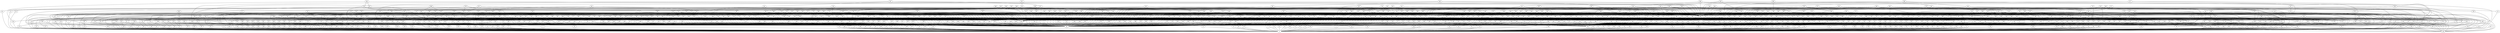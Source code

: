 graph G {
0;
1;
2;
3;
4;
5;
6;
7;
8;
9;
10;
11;
12;
13;
14;
15;
16;
17;
18;
19;
20;
21;
22;
23;
24;
25;
26;
27;
28;
29;
30;
31;
32;
33;
34;
35;
36;
37;
38;
39;
40;
41;
42;
43;
44;
45;
46;
47;
48;
49;
50;
51;
52;
53;
54;
55;
56;
57;
58;
59;
60;
61;
62;
63;
64;
65;
66;
67;
68;
69;
70;
71;
72;
73;
74;
75;
76;
77;
78;
79;
80;
81;
82;
83;
84;
85;
86;
87;
88;
89;
90;
91;
92;
93;
94;
95;
96;
97;
98;
99;
100;
101;
102;
103;
104;
105;
106;
107;
108;
109;
110;
111;
112;
113;
114;
115;
116;
117;
118;
119;
120;
121;
122;
123;
124;
125;
126;
127;
128;
129;
130;
131;
132;
133;
134;
135;
136;
137;
138;
139;
140;
141;
142;
143;
144;
145;
146;
147;
148;
149;
150;
151;
152;
153;
154;
155;
156;
157;
158;
159;
160;
161;
162;
163;
164;
165;
166;
167;
168;
169;
170;
171;
172;
173;
174;
175;
176;
177;
178;
179;
180;
181;
182;
183;
184;
185;
186;
187;
188;
189;
190;
191;
192;
193;
194;
195;
196;
197;
198;
199;
200;
201;
202;
203;
204;
205;
206;
207;
208;
209;
210;
211;
212;
213;
214;
215;
216;
217;
218;
219;
220;
221;
222;
223;
224;
225;
226;
227;
228;
229;
230;
231;
232;
233;
234;
235;
236;
237;
238;
239;
240;
241;
242;
243;
244;
245;
246;
247;
248;
249;
250;
251;
252;
253;
254;
255;
256;
257;
258;
259;
260;
261;
262;
263;
264;
265;
266;
267;
268;
269;
270;
271;
272;
273;
274;
275;
276;
277;
278;
279;
280;
281;
282;
283;
284;
285;
286;
287;
288;
289;
290;
291;
292;
293;
294;
295;
296;
297;
298;
299;
300;
301;
302;
303;
304;
305;
306;
307;
308;
309;
310;
311;
312;
313;
314;
315;
316;
317;
318;
319;
320;
321;
322;
323;
324;
325;
326;
327;
328;
329;
330;
331;
332;
333;
334;
335;
336;
337;
338;
339;
340;
341;
342;
343;
344;
345;
346;
347;
348;
349;
350;
351;
352;
353;
354;
355;
356;
357;
358;
359;
360;
361;
362;
363;
364;
365;
366;
367;
368;
369;
370;
371;
372;
373;
374;
375;
376;
377;
378;
379;
380;
381;
382;
383;
384;
385;
386;
387;
388;
389;
390;
391;
392;
393;
394;
395;
396;
397;
398;
399;
400;
401;
402;
403;
404;
405;
406;
407;
408;
409;
410;
411;
412;
413;
414;
415;
416;
417;
418;
419;
420;
421;
422;
423;
424;
425;
426;
427;
428;
429;
430;
431;
432;
433;
434;
435;
436;
437;
438;
439;
440;
441;
442;
443;
444;
445;
446;
447;
448;
449;
450;
451;
452;
453;
454;
455;
456;
457;
458;
459;
460;
461;
462;
463;
464;
465;
466;
467;
468;
469;
470;
471;
472;
473;
474;
475;
476;
477;
478;
479;
480;
481;
482;
483;
484;
485;
486;
487;
488;
489;
490;
491;
492;
493;
494;
495;
496;
497;
498;
499;
500;
501;
502;
503;
504;
505;
506;
507;
508;
509;
510;
511;
512;
513;
514;
515;
516;
517;
518;
519;
520;
521;
522;
523;
524;
525;
526;
527;
528;
529;
530;
531;
532;
533;
534;
535;
536;
537;
538;
539;
540;
541;
542;
543;
544;
545;
546;
547;
548;
549;
550;
551;
552;
553;
554;
555;
556;
557;
558;
559;
560;
561;
562;
563;
564;
565;
566;
567;
568;
569;
570;
571;
572;
573;
574;
575;
576;
577;
578;
579;
580;
581;
582;
583;
584;
585;
586;
587;
588;
589;
590;
591;
592;
593;
594;
595;
596;
597;
598;
599;
600;
601;
602;
603;
604;
605;
606;
607;
608;
609;
610;
611;
612;
613;
614;
615;
616;
617;
618;
619;
620;
621;
622;
623;
624;
625;
626;
627;
628;
629;
630;
631;
632;
633;
634;
635;
636;
637;
638;
639;
640;
641;
642;
643;
644;
645;
646;
647;
648;
649;
650;
651;
652;
653;
654;
655;
656;
657;
658;
659;
660;
661;
662;
663;
664;
665;
666;
667;
668;
669;
670;
671;
672;
673;
674;
675;
676;
677;
678;
679;
680;
681;
682;
683;
684;
685;
686;
687;
688;
689;
690;
691;
692;
693;
694;
695;
696;
697;
698;
699;
700;
701;
702;
703;
704;
705;
706;
707;
708;
709;
710;
711;
712;
713;
714;
715;
716;
717;
718;
719;
720;
721;
722;
723;
724;
725;
726;
727;
728;
729;
730;
731;
732;
733;
734;
735;
736;
737;
738;
739;
740;
741;
742;
743;
744;
745;
746;
747;
748;
749;
750;
751;
752;
753;
754;
755;
756;
757;
758;
759;
760;
761;
762;
763;
764;
765;
766;
767;
768;
769;
770;
771;
772;
773;
774;
775;
776;
777;
778;
779;
780;
781;
782;
783;
784;
785;
786;
787;
788;
789;
790;
791;
792;
793;
794;
795;
796;
797;
798;
799;
800;
801;
802;
803;
804;
805;
806;
807;
808;
809;
810;
811;
812;
813;
814;
815;
816;
817;
818;
819;
820;
821;
822;
823;
824;
825;
826;
827;
828;
829;
830;
831;
832;
833;
834;
835;
836;
837;
838;
839;
840;
841;
842;
843;
844;
845;
846;
847;
848;
849;
850;
851;
852;
853;
854;
855;
856;
857;
858;
859;
860;
861;
862;
863;
864;
865;
866;
867;
868;
869;
870;
871;
872;
873;
874;
875;
876;
877;
878;
879;
880;
881;
882;
883;
884;
885;
886;
887;
888;
889;
890;
891;
892;
893;
894;
895;
896;
897;
898;
899;
900;
901;
902;
903;
904;
905;
906;
907;
908;
909;
910;
911;
912;
913;
914;
915;
916;
917;
918;
919;
920;
921;
922;
923;
924;
925;
926;
927;
928;
929;
930;
931;
932;
933;
934;
935;
936;
937;
938;
939;
940;
941;
942;
943;
944;
945;
946;
947;
948;
949;
950;
951;
952;
953;
954;
955;
956;
957;
958;
959;
960;
961;
962;
963;
964;
965;
966;
967;
968;
969;
970;
971;
972;
973;
974;
975;
976;
977;
978;
979;
980;
981;
982;
983;
984;
985;
986;
987;
988;
989;
990;
991;
992;
993;
994;
995;
996;
997;
998;
999;
1--0 ;
2--0 ;
3--0 ;
4--0 ;
5--0 ;
6--0 ;
7--0 ;
8--0 ;
9--0 ;
10--0 ;
11--0 ;
12--0 ;
13--0 ;
14--0 ;
15--0 ;
16--0 ;
17--0 ;
18--0 ;
19--0 ;
20--0 ;
21--0 ;
22--0 ;
23--0 ;
24--0 ;
25--0 ;
26--0 ;
27--0 ;
28--0 ;
29--0 ;
30--0 ;
31--0 ;
32--0 ;
33--0 ;
34--0 ;
35--0 ;
36--0 ;
37--0 ;
38--0 ;
39--0 ;
40--0 ;
41--0 ;
42--0 ;
43--0 ;
44--0 ;
45--0 ;
46--0 ;
47--0 ;
48--0 ;
49--0 ;
50--0 ;
51--0 ;
52--0 ;
53--0 ;
54--0 ;
55--0 ;
56--0 ;
57--0 ;
58--0 ;
59--0 ;
60--0 ;
61--0 ;
62--0 ;
63--0 ;
64--0 ;
65--0 ;
66--0 ;
67--0 ;
68--0 ;
69--0 ;
70--0 ;
71--0 ;
72--0 ;
73--0 ;
74--0 ;
75--0 ;
76--0 ;
77--0 ;
78--0 ;
79--0 ;
80--0 ;
81--0 ;
82--0 ;
83--0 ;
84--0 ;
85--0 ;
86--0 ;
87--0 ;
88--0 ;
89--0 ;
90--0 ;
91--0 ;
92--0 ;
93--0 ;
94--0 ;
95--0 ;
96--0 ;
97--0 ;
98--0 ;
99--0 ;
100--0 ;
101--0 ;
102--0 ;
103--0 ;
104--0 ;
105--0 ;
106--0 ;
107--0 ;
108--0 ;
109--0 ;
110--0 ;
111--0 ;
112--0 ;
113--0 ;
114--0 ;
115--0 ;
116--0 ;
117--0 ;
118--0 ;
119--0 ;
120--0 ;
121--0 ;
122--0 ;
123--0 ;
124--0 ;
125--0 ;
126--0 ;
127--0 ;
128--0 ;
129--0 ;
130--0 ;
131--0 ;
132--0 ;
133--0 ;
134--0 ;
135--0 ;
136--0 ;
137--0 ;
138--0 ;
139--0 ;
140--0 ;
141--0 ;
142--0 ;
143--0 ;
144--0 ;
145--0 ;
146--0 ;
147--0 ;
148--0 ;
149--0 ;
150--0 ;
151--0 ;
152--0 ;
153--0 ;
154--0 ;
155--0 ;
156--0 ;
157--0 ;
158--0 ;
159--0 ;
160--0 ;
161--0 ;
162--0 ;
163--0 ;
164--0 ;
165--0 ;
166--0 ;
167--0 ;
168--0 ;
169--0 ;
170--0 ;
171--0 ;
172--0 ;
173--0 ;
174--0 ;
175--0 ;
176--0 ;
177--0 ;
178--0 ;
179--0 ;
180--0 ;
181--0 ;
182--0 ;
183--0 ;
184--0 ;
185--0 ;
186--0 ;
187--0 ;
188--0 ;
189--0 ;
190--0 ;
191--0 ;
192--0 ;
193--0 ;
194--0 ;
195--0 ;
196--0 ;
197--0 ;
198--0 ;
199--0 ;
200--0 ;
201--0 ;
202--0 ;
203--0 ;
204--0 ;
205--0 ;
206--0 ;
207--0 ;
208--0 ;
209--0 ;
210--0 ;
211--0 ;
212--0 ;
213--0 ;
214--0 ;
215--0 ;
216--0 ;
217--0 ;
218--0 ;
219--0 ;
220--0 ;
221--0 ;
222--0 ;
223--0 ;
224--0 ;
225--0 ;
226--0 ;
227--0 ;
228--0 ;
229--0 ;
230--0 ;
231--0 ;
232--0 ;
233--0 ;
234--0 ;
235--0 ;
236--0 ;
237--0 ;
238--0 ;
239--0 ;
240--0 ;
241--0 ;
242--0 ;
243--0 ;
244--0 ;
245--0 ;
247--246 ;
248--72 ;
248--246 ;
249--94 ;
249--246 ;
250--246 ;
251--246 ;
252--100 ;
252--246 ;
253--207 ;
253--246 ;
254--63 ;
254--246 ;
255--246 ;
256--167 ;
256--246 ;
257--242 ;
257--246 ;
258--222 ;
258--246 ;
259--246 ;
260--246 ;
261--246 ;
262--226 ;
262--246 ;
263--246 ;
264--224 ;
264--246 ;
265--169 ;
265--246 ;
267--266 ;
268--175 ;
268--266 ;
269--18 ;
269--266 ;
270--266 ;
271--266 ;
272--266 ;
273--254 ;
273--266 ;
274--262 ;
274--266 ;
275--266 ;
276--256 ;
276--266 ;
277--62 ;
277--266 ;
278--258 ;
278--266 ;
279--266 ;
280--85 ;
280--266 ;
281--266 ;
282--266 ;
283--168 ;
283--266 ;
284--189 ;
284--266 ;
285--266 ;
286--266 ;
287--266 ;
288--266 ;
289--153 ;
289--266 ;
290--266 ;
291--133 ;
291--266 ;
292--97 ;
292--266 ;
293--87 ;
293--266 ;
294--234 ;
294--266 ;
295--80 ;
295--266 ;
296--43 ;
296--266 ;
297--252 ;
297--266 ;
298--221 ;
298--266 ;
299--146 ;
299--266 ;
300--113 ;
300--266 ;
301--124 ;
301--266 ;
302--266 ;
303--12 ;
303--266 ;
304--110 ;
304--266 ;
305--265 ;
305--266 ;
306--266 ;
307--266 ;
308--82 ;
308--266 ;
309--266 ;
310--255 ;
310--266 ;
311--266 ;
312--233 ;
312--266 ;
313--266 ;
314--84 ;
314--266 ;
315--266 ;
316--266 ;
317--266 ;
318--266 ;
319--14 ;
319--266 ;
320--266 ;
321--224 ;
321--266 ;
322--231 ;
322--266 ;
323--266 ;
324--57 ;
324--266 ;
325--266 ;
326--148 ;
326--266 ;
327--45 ;
327--266 ;
328--180 ;
328--266 ;
329--266 ;
330--50 ;
330--266 ;
331--103 ;
331--266 ;
332--39 ;
332--266 ;
333--46 ;
333--266 ;
334--266 ;
335--206 ;
335--266 ;
336--86 ;
336--266 ;
337--266 ;
338--223 ;
338--266 ;
339--21 ;
339--266 ;
340--17 ;
340--260 ;
340--266 ;
341--186 ;
341--266 ;
342--230 ;
342--266 ;
343--25 ;
343--266 ;
344--266 ;
345--266 ;
346--266 ;
347--209 ;
347--266 ;
348--55 ;
348--266 ;
349--205 ;
349--266 ;
350--266 ;
351--195 ;
351--266 ;
352--263 ;
352--266 ;
353--266 ;
354--94 ;
354--266 ;
355--59 ;
355--266 ;
356--257 ;
356--266 ;
357--248 ;
357--266 ;
358--98 ;
358--266 ;
359--131 ;
359--266 ;
360--11 ;
360--266 ;
361--212 ;
361--266 ;
363--362 ;
364--68 ;
364--337 ;
364--362 ;
365--240 ;
365--290 ;
365--362 ;
366--271 ;
366--362 ;
367--322 ;
367--362 ;
368--82 ;
368--250 ;
368--362 ;
369--202 ;
369--275 ;
369--362 ;
370--93 ;
370--362 ;
371--136 ;
371--362 ;
372--147 ;
372--313 ;
372--362 ;
373--206 ;
373--263 ;
373--362 ;
374--358 ;
374--362 ;
375--278 ;
375--362 ;
376--362 ;
377--209 ;
377--362 ;
378--104 ;
378--362 ;
379--261 ;
379--300 ;
379--362 ;
380--42 ;
380--362 ;
381--193 ;
381--287 ;
381--362 ;
382--105 ;
382--334 ;
382--362 ;
383--201 ;
383--353 ;
383--362 ;
384--362 ;
385--122 ;
386--385 ;
387--246 ;
387--365 ;
387--385 ;
388--303 ;
388--371 ;
388--385 ;
390--389 ;
391--48 ;
391--389 ;
392--389 ;
393--143 ;
393--389 ;
394--316 ;
394--389 ;
395--389 ;
396--389 ;
397--63 ;
397--389 ;
398--58 ;
398--318 ;
398--389 ;
399--103 ;
399--389 ;
400--223 ;
400--389 ;
401--172 ;
401--389 ;
402--145 ;
402--389 ;
403--389 ;
404--20 ;
404--270 ;
404--389 ;
405--93 ;
405--389 ;
406--389 ;
407--112 ;
407--346 ;
407--389 ;
408--339 ;
408--389 ;
409--4 ;
409--389 ;
410--164 ;
410--389 ;
411--168 ;
411--389 ;
412--155 ;
412--389 ;
413--110 ;
413--389 ;
414--96 ;
414--389 ;
415--389 ;
416--152 ;
416--379 ;
416--389 ;
417--389 ;
418--135 ;
418--389 ;
419--144 ;
419--389 ;
420--51 ;
420--389 ;
421--17 ;
421--389 ;
422--389 ;
423--319 ;
423--389 ;
424--206 ;
424--389 ;
425--87 ;
425--389 ;
426--328 ;
426--389 ;
427--23 ;
427--389 ;
428--130 ;
428--389 ;
429--217 ;
429--389 ;
430--28 ;
430--275 ;
430--389 ;
431--151 ;
431--389 ;
432--309 ;
432--389 ;
433--182 ;
433--389 ;
434--24 ;
434--389 ;
435--196 ;
435--389 ;
436--389 ;
437--65 ;
437--389 ;
438--149 ;
438--389 ;
439--177 ;
439--307 ;
439--389 ;
440--389 ;
441--389 ;
442--256 ;
442--389 ;
443--389 ;
444--308 ;
444--389 ;
445--389 ;
446--389 ;
447--389 ;
448--286 ;
448--389 ;
449--127 ;
449--251 ;
449--389 ;
450--156 ;
450--288 ;
450--389 ;
451--321 ;
451--389 ;
452--389 ;
453--202 ;
453--389 ;
454--389 ;
455--124 ;
455--389 ;
456--70 ;
456--282 ;
456--389 ;
457--389 ;
458--208 ;
458--389 ;
459--89 ;
459--389 ;
460--8 ;
460--367 ;
460--389 ;
461--184 ;
461--389 ;
462--19 ;
462--389 ;
463--311 ;
463--389 ;
464--389 ;
465--279 ;
465--389 ;
466--389 ;
467--252 ;
467--389 ;
468--128 ;
468--389 ;
469--268 ;
469--389 ;
470--389 ;
471--201 ;
471--389 ;
472--45 ;
472--389 ;
473--80 ;
473--374 ;
473--389 ;
474--200 ;
474--389 ;
475--187 ;
475--389 ;
476--389 ;
477--83 ;
477--389 ;
478--226 ;
478--389 ;
479--389 ;
480--389 ;
481--389 ;
482--122 ;
482--389 ;
483--159 ;
483--389 ;
484--389 ;
485--349 ;
485--389 ;
486--77 ;
486--389 ;
487--173 ;
487--389 ;
488--99 ;
488--389 ;
489--389 ;
490--389 ;
491--138 ;
491--389 ;
492--242 ;
492--389 ;
493--75 ;
493--389 ;
494--389 ;
495--30 ;
495--389 ;
496--195 ;
496--389 ;
497--170 ;
497--389 ;
498--106 ;
498--389 ;
499--94 ;
499--389 ;
500--101 ;
500--302 ;
500--389 ;
501--183 ;
501--389 ;
502--332 ;
502--389 ;
503--193 ;
503--389 ;
504--76 ;
504--389 ;
505--389 ;
506--299 ;
506--389 ;
507--312 ;
507--389 ;
508--174 ;
508--389 ;
509--389 ;
510--131 ;
510--389 ;
511--189 ;
511--389 ;
512--67 ;
512--389 ;
513--74 ;
513--389 ;
514--61 ;
514--389 ;
515--153 ;
515--389 ;
516--166 ;
516--281 ;
516--389 ;
517--389 ;
518--285 ;
518--389 ;
519--139 ;
519--389 ;
520--150 ;
520--389 ;
521--163 ;
521--389 ;
522--197 ;
522--389 ;
523--38 ;
523--389 ;
524--198 ;
524--389 ;
525--37 ;
525--389 ;
526--176 ;
526--389 ;
527--389 ;
528--109 ;
528--389 ;
529--389 ;
530--162 ;
530--344 ;
530--389 ;
531--376 ;
531--389 ;
532--389 ;
533--227 ;
533--389 ;
534--298 ;
534--389 ;
535--95 ;
535--389 ;
536--210 ;
536--389 ;
537--389 ;
538--211 ;
538--389 ;
539--207 ;
539--389 ;
540--192 ;
540--389 ;
541--389 ;
542--389 ;
543--84 ;
543--389 ;
544--238 ;
544--389 ;
545--264 ;
545--389 ;
546--389 ;
547--389 ;
548--120 ;
548--389 ;
549--389 ;
550--389 ;
551--389 ;
552--294 ;
552--389 ;
553--245 ;
553--353 ;
553--389 ;
554--185 ;
554--389 ;
555--158 ;
555--389 ;
556--102 ;
556--389 ;
557--53 ;
557--375 ;
557--389 ;
558--389 ;
559--116 ;
559--389 ;
560--389 ;
561--389 ;
562--32 ;
562--384 ;
562--389 ;
563--377 ;
563--389 ;
564--50 ;
564--389 ;
565--219 ;
565--345 ;
565--389 ;
566--114 ;
566--306 ;
566--389 ;
567--389 ;
568--169 ;
568--389 ;
569--213 ;
569--389 ;
570--81 ;
570--389 ;
571--142 ;
571--287 ;
571--389 ;
572--194 ;
572--387 ;
572--389 ;
573--341 ;
573--389 ;
574--137 ;
574--357 ;
574--389 ;
575--178 ;
575--290 ;
575--389 ;
576--231 ;
576--389 ;
577--3 ;
577--271 ;
577--389 ;
578--389 ;
579--9 ;
579--389 ;
580--389 ;
581--389 ;
582--97 ;
582--389 ;
583--389 ;
584--360 ;
584--389 ;
585--389 ;
586--171 ;
586--389 ;
587--317 ;
587--389 ;
588--26 ;
588--350 ;
588--389 ;
589--15 ;
589--389 ;
590--274 ;
590--389 ;
591--5 ;
591--389 ;
592--237 ;
592--389 ;
593--389 ;
594--342 ;
594--389 ;
595--389 ;
596--40 ;
596--389 ;
597--389 ;
598--140 ;
598--389 ;
599--368 ;
599--389 ;
600--389 ;
601--389 ;
602--34 ;
602--389 ;
603--203 ;
603--389 ;
604--310 ;
604--389 ;
605--389 ;
606--389 ;
607--347 ;
607--389 ;
608--389 ;
609--389 ;
610--60 ;
610--325 ;
610--389 ;
611--389 ;
612--126 ;
612--389 ;
613--86 ;
613--389 ;
614--42 ;
614--389 ;
615--57 ;
615--389 ;
616--111 ;
616--389 ;
617--104 ;
617--389 ;
618--389 ;
619--389 ;
620--389 ;
621--59 ;
621--389 ;
622--389 ;
623--181 ;
623--389 ;
624--389 ;
625--389 ;
626--241 ;
626--389 ;
627--98 ;
627--389 ;
628--389 ;
629--388 ;
629--389 ;
630--129 ;
630--389 ;
631--389 ;
632--348 ;
632--389 ;
633--52 ;
633--389 ;
634--389 ;
635--333 ;
635--389 ;
636--389 ;
637--389 ;
638--389 ;
639--62 ;
639--389 ;
640--323 ;
640--389 ;
641--35 ;
641--389 ;
642--220 ;
642--389 ;
643--123 ;
643--389 ;
644--147 ;
644--389 ;
645--239 ;
645--320 ;
645--389 ;
646--68 ;
646--389 ;
647--389 ;
648--44 ;
648--389 ;
649--228 ;
649--389 ;
650--361 ;
650--389 ;
651--216 ;
651--389 ;
652--389 ;
653--25 ;
653--389 ;
654--389 ;
655--389 ;
656--133 ;
656--389 ;
657--382 ;
657--389 ;
658--389 ;
659--113 ;
659--389 ;
660--389 ;
661--389 ;
662--108 ;
662--389 ;
663--188 ;
663--272 ;
663--389 ;
664--296 ;
664--389 ;
665--236 ;
665--389 ;
666--71 ;
666--356 ;
666--389 ;
667--280 ;
667--389 ;
668--125 ;
668--352 ;
668--389 ;
669--161 ;
669--389 ;
670--389 ;
671--204 ;
671--389 ;
672--218 ;
672--389 ;
673--258 ;
673--389 ;
674--389 ;
675--389 ;
676--31 ;
676--313 ;
676--389 ;
677--148 ;
677--389 ;
678--389 ;
679--18 ;
679--389 ;
680--214 ;
680--389 ;
681--141 ;
681--389 ;
682--119 ;
682--389 ;
683--389 ;
684--88 ;
684--389 ;
685--136 ;
685--389 ;
686--92 ;
686--389 ;
688--687 ;
689--249 ;
689--566 ;
689--687 ;
690--132 ;
690--573 ;
690--687 ;
691--130 ;
691--275 ;
691--687 ;
692--28 ;
692--357 ;
692--687 ;
693--244 ;
693--609 ;
693--687 ;
694--262 ;
694--587 ;
694--687 ;
695--232 ;
695--447 ;
695--687 ;
696--11 ;
696--376 ;
696--687 ;
697--330 ;
697--633 ;
697--687 ;
698--16 ;
698--442 ;
698--687 ;
699--686 ;
699--687 ;
700--224 ;
700--629 ;
700--687 ;
701--343 ;
701--687 ;
702--64 ;
702--396 ;
702--687 ;
703--238 ;
703--316 ;
703--687 ;
704--538 ;
704--687 ;
705--327 ;
705--536 ;
705--687 ;
706--84 ;
706--687 ;
707--481 ;
707--687 ;
708--685 ;
708--687 ;
709--514 ;
709--687 ;
710--378 ;
710--627 ;
710--687 ;
711--304 ;
711--684 ;
711--687 ;
712--54 ;
712--297 ;
712--636 ;
712--687 ;
713--334 ;
713--665 ;
713--687 ;
714--69 ;
714--678 ;
714--687 ;
715--242 ;
715--315 ;
715--687 ;
716--12 ;
716--259 ;
716--444 ;
716--687 ;
717--49 ;
717--329 ;
717--658 ;
717--687 ;
718--579 ;
718--687 ;
719--187 ;
719--251 ;
719--350 ;
719--687 ;
720--218 ;
720--287 ;
720--687 ;
721--205 ;
721--583 ;
721--687 ;
722--359 ;
722--486 ;
722--687 ;
723--43 ;
723--595 ;
723--687 ;
724--213 ;
724--323 ;
724--687 ;
725--412 ;
725--687 ;
726--22 ;
726--261 ;
726--279 ;
726--687 ;
727--325 ;
727--687 ;
728--81 ;
728--687 ;
729--289 ;
729--457 ;
729--687 ;
730--235 ;
730--446 ;
730--687 ;
731--100 ;
731--687 ;
732--419 ;
732--687 ;
733--201 ;
733--344 ;
733--687 ;
734--111 ;
734--288 ;
734--687 ;
735--33 ;
735--655 ;
735--687 ;
736--99 ;
736--687 ;
737--301 ;
737--479 ;
737--687 ;
738--80 ;
738--687 ;
739--212 ;
739--417 ;
739--687 ;
740--105 ;
740--619 ;
740--687 ;
741--72 ;
741--406 ;
741--687 ;
742--229 ;
742--278 ;
742--601 ;
742--687 ;
743--38 ;
743--318 ;
743--687 ;
744--336 ;
744--380 ;
744--496 ;
744--687 ;
745--352 ;
745--687 ;
746--504 ;
746--687 ;
747--522 ;
747--687 ;
748--292 ;
748--687 ;
749--687 ;
750--59 ;
750--687 ;
751--371 ;
751--518 ;
751--687 ;
752--365 ;
752--469 ;
752--687 ;
753--326 ;
753--416 ;
753--687 ;
754--121 ;
754--517 ;
754--687 ;
755--41 ;
755--464 ;
755--687 ;
756--254 ;
756--489 ;
756--687 ;
757--154 ;
757--443 ;
757--687 ;
758--123 ;
758--687 ;
759--260 ;
759--556 ;
759--687 ;
760--269 ;
760--682 ;
760--687 ;
761--234 ;
761--687 ;
762--284 ;
762--687 ;
763--17 ;
763--687 ;
764--203 ;
764--276 ;
764--687 ;
765--221 ;
765--505 ;
765--687 ;
766--62 ;
766--687 ;
767--281 ;
767--687 ;
768--353 ;
768--687 ;
769--322 ;
769--561 ;
769--687 ;
770--29 ;
770--484 ;
770--687 ;
771--535 ;
771--687 ;
772--368 ;
772--687 ;
773--191 ;
773--620 ;
773--687 ;
774--40 ;
774--345 ;
774--687 ;
775--222 ;
775--625 ;
775--687 ;
776--348 ;
776--687 ;
777--237 ;
777--687 ;
778--135 ;
778--305 ;
778--687 ;
779--385 ;
779--423 ;
779--687 ;
780--101 ;
780--282 ;
780--687 ;
781--342 ;
781--687 ;
782--372 ;
782--395 ;
782--687 ;
783--14 ;
783--550 ;
783--687 ;
784--7 ;
784--635 ;
784--687 ;
785--300 ;
785--687 ;
786--15 ;
786--687 ;
787--335 ;
787--647 ;
787--687 ;
788--74 ;
788--310 ;
788--384 ;
788--687 ;
789--165 ;
789--366 ;
789--578 ;
789--687 ;
790--216 ;
790--374 ;
790--687 ;
791--26 ;
791--320 ;
791--687 ;
792--179 ;
792--590 ;
792--687 ;
793--324 ;
793--401 ;
793--687 ;
794--91 ;
794--436 ;
794--687 ;
795--233 ;
795--687 ;
796--209 ;
796--661 ;
796--687 ;
797--337 ;
797--478 ;
797--687 ;
798--253 ;
798--339 ;
798--687 ;
799--223 ;
799--687 ;
800--118 ;
800--660 ;
800--687 ;
801--331 ;
801--687 ;
802--60 ;
802--311 ;
802--687 ;
803--582 ;
803--687 ;
804--332 ;
804--687 ;
805--157 ;
805--532 ;
805--687 ;
806--291 ;
806--512 ;
806--687 ;
807--293 ;
807--370 ;
807--435 ;
807--687 ;
808--539 ;
808--687 ;
809--356 ;
809--687 ;
810--140 ;
810--286 ;
810--687 ;
811--354 ;
812--811 ;
813--158 ;
813--376 ;
813--811 ;
814--258 ;
814--382 ;
814--806 ;
814--811 ;
815--260 ;
815--380 ;
815--811 ;
816--69 ;
816--379 ;
816--811 ;
817--253 ;
817--371 ;
817--660 ;
817--811 ;
818--248 ;
818--364 ;
818--604 ;
818--774 ;
818--811 ;
819--183 ;
819--263 ;
819--803 ;
819--811 ;
820--49 ;
820--432 ;
820--811 ;
821--54 ;
821--532 ;
821--811 ;
822--265 ;
822--369 ;
822--429 ;
822--734 ;
822--811 ;
823--143 ;
823--769 ;
823--811 ;
825--824 ;
826--299 ;
826--741 ;
826--824 ;
827--293 ;
827--555 ;
827--824 ;
828--16 ;
828--297 ;
828--494 ;
828--824 ;
829--248 ;
829--613 ;
829--720 ;
829--824 ;
830--301 ;
830--378 ;
830--824 ;
831--326 ;
831--479 ;
831--824 ;
832--312 ;
832--714 ;
832--824 ;
833--163 ;
833--313 ;
833--749 ;
833--824 ;
834--416 ;
834--824 ;
835--179 ;
835--320 ;
835--824 ;
836--232 ;
836--278 ;
836--631 ;
836--824 ;
837--295 ;
837--617 ;
837--728 ;
837--824 ;
838--125 ;
838--309 ;
838--376 ;
838--824 ;
839--204 ;
839--345 ;
839--824 ;
840--142 ;
840--302 ;
840--694 ;
840--824 ;
841--349 ;
841--377 ;
841--765 ;
841--824 ;
842--225 ;
842--606 ;
842--804 ;
842--824 ;
843--6 ;
843--263 ;
843--594 ;
843--767 ;
843--824 ;
844--154 ;
844--276 ;
844--620 ;
844--824 ;
845--7 ;
845--605 ;
845--824 ;
846--76 ;
846--317 ;
846--824 ;
847--102 ;
847--286 ;
847--824 ;
848--495 ;
848--766 ;
848--824 ;
849--25 ;
849--822 ;
849--824 ;
850--35 ;
850--285 ;
850--718 ;
850--824 ;
851--351 ;
851--752 ;
851--824 ;
852--134 ;
852--441 ;
852--801 ;
852--824 ;
853--269 ;
853--370 ;
853--525 ;
853--824 ;
854--243 ;
854--541 ;
854--824 ;
855--347 ;
855--758 ;
855--821 ;
855--824 ;
856--31 ;
856--824 ;
857--355 ;
857--391 ;
857--799 ;
857--824 ;
858--230 ;
858--490 ;
858--776 ;
858--815 ;
858--824 ;
859--383 ;
859--616 ;
859--731 ;
859--824 ;
860--385 ;
860--634 ;
860--824 ;
861--2 ;
861--366 ;
861--551 ;
861--824 ;
862--240 ;
862--652 ;
862--727 ;
862--824 ;
863--199 ;
863--670 ;
863--824 ;
864--105 ;
864--451 ;
864--824 ;
865--58 ;
865--329 ;
865--824 ;
866--564 ;
866--780 ;
866--824 ;
867--198 ;
867--275 ;
867--817 ;
867--824 ;
868--304 ;
868--626 ;
868--824 ;
869--280 ;
869--803 ;
869--824 ;
870--170 ;
870--771 ;
870--824 ;
871--361 ;
871--751 ;
871--824 ;
872--26 ;
872--824 ;
873--24 ;
873--290 ;
873--824 ;
874--145 ;
874--316 ;
874--824 ;
875--283 ;
875--425 ;
875--706 ;
875--824 ;
876--126 ;
876--798 ;
876--824 ;
877--314 ;
877--470 ;
877--824 ;
878--208 ;
878--274 ;
878--384 ;
878--824 ;
879--449 ;
879--761 ;
879--824 ;
880--44 ;
880--261 ;
880--270 ;
880--824 ;
881--264 ;
881--335 ;
881--824 ;
882--228 ;
882--323 ;
882--824 ;
883--654 ;
883--777 ;
883--824 ;
884--78 ;
884--305 ;
884--443 ;
884--824 ;
885--460 ;
885--743 ;
885--824 ;
886--160 ;
886--255 ;
886--593 ;
886--781 ;
886--824 ;
887--10 ;
887--600 ;
887--745 ;
887--824 ;
888--249 ;
888--322 ;
888--637 ;
888--824 ;
889--259 ;
889--291 ;
889--669 ;
889--824 ;
890--164 ;
890--699 ;
890--824 ;
891--73 ;
891--465 ;
891--824 ;
892--191 ;
892--337 ;
892--578 ;
892--824 ;
893--359 ;
893--447 ;
893--824 ;
894--303 ;
894--501 ;
894--736 ;
894--824 ;
895--217 ;
895--311 ;
895--824 ;
896--151 ;
896--346 ;
896--708 ;
896--824 ;
897--308 ;
897--704 ;
897--816 ;
897--824 ;
898--570 ;
898--795 ;
898--824 ;
899--186 ;
899--782 ;
899--824 ;
900--71 ;
900--701 ;
900--824 ;
901--185 ;
901--250 ;
901--306 ;
901--808 ;
901--824 ;
902--277 ;
902--638 ;
902--772 ;
902--824 ;
903--103 ;
903--746 ;
903--824 ;
904--292 ;
904--609 ;
904--824 ;
905--156 ;
905--793 ;
905--824 ;
906--592 ;
906--785 ;
906--824 ;
907--393 ;
907--762 ;
907--824 ;
908--137 ;
908--344 ;
908--824 ;
909--174 ;
909--307 ;
909--747 ;
909--824 ;
910--273 ;
910--576 ;
910--790 ;
910--824 ;
911--215 ;
911--452 ;
911--809 ;
911--824 ;
912--49 ;
912--403 ;
912--824 ;
913--381 ;
913--409 ;
913--719 ;
913--824 ;
914--289 ;
914--467 ;
914--824 ;
915--354 ;
915--755 ;
915--824 ;
916--294 ;
916--805 ;
916--824 ;
917--107 ;
917--567 ;
917--824 ;
918--57 ;
918--709 ;
918--824 ;
919--257 ;
919--456 ;
919--692 ;
919--824 ;
920--189 ;
920--759 ;
920--824 ;
921--115 ;
921--334 ;
921--440 ;
921--824 ;
922--3 ;
922--744 ;
922--824 ;
923--338 ;
923--483 ;
923--786 ;
923--824 ;
924--43 ;
924--560 ;
924--824 ;
925--129 ;
925--288 ;
925--824 ;
926--60 ;
926--824 ;
927--66 ;
927--315 ;
927--561 ;
927--824 ;
928--202 ;
928--705 ;
928--824 ;
929--132 ;
929--422 ;
929--814 ;
929--824 ;
930--298 ;
930--735 ;
930--824 ;
931--98 ;
931--707 ;
931--824 ;
932--330 ;
932--628 ;
932--823 ;
932--824 ;
933--56 ;
933--657 ;
933--768 ;
933--824 ;
934--17 ;
934--824 ;
935--135 ;
935--272 ;
935--824 ;
936--190 ;
936--558 ;
936--824 ;
937--47 ;
937--509 ;
937--824 ;
938--222 ;
938--632 ;
938--824 ;
939--286 ;
940--939 ;
941--373 ;
941--740 ;
941--820 ;
941--904 ;
941--939 ;
942--265 ;
942--383 ;
942--525 ;
942--766 ;
942--939 ;
943--173 ;
943--374 ;
943--894 ;
943--939 ;
944--530 ;
944--724 ;
944--830 ;
944--939 ;
945--254 ;
945--646 ;
945--896 ;
945--939 ;
946--178 ;
946--251 ;
946--857 ;
946--939 ;
947--12 ;
947--581 ;
947--871 ;
947--939 ;
948--255 ;
948--381 ;
948--559 ;
948--749 ;
948--939 ;
949--195 ;
949--388 ;
949--885 ;
949--939 ;
950--27 ;
950--527 ;
950--701 ;
950--939 ;
951--82 ;
951--919 ;
951--939 ;
952--108 ;
952--689 ;
952--877 ;
952--939 ;
953--253 ;
953--603 ;
953--840 ;
953--939 ;
954--414 ;
954--768 ;
954--939 ;
955--36 ;
955--469 ;
955--841 ;
955--939 ;
956--41 ;
956--650 ;
956--916 ;
956--939 ;
957--588 ;
957--691 ;
957--926 ;
957--939 ;
958--437 ;
958--696 ;
958--872 ;
958--939 ;
959--502 ;
959--738 ;
959--874 ;
959--939 ;
960--256 ;
960--375 ;
960--732 ;
960--873 ;
960--939 ;
961--571 ;
961--734 ;
961--895 ;
961--939 ;
962--160 ;
962--484 ;
962--939 ;
963--369 ;
963--757 ;
963--863 ;
963--939 ;
964--244 ;
964--622 ;
964--855 ;
964--939 ;
965--730 ;
965--844 ;
965--939 ;
966--226 ;
966--697 ;
966--827 ;
966--939 ;
967--168 ;
967--760 ;
967--860 ;
967--939 ;
968--536 ;
968--819 ;
968--890 ;
968--939 ;
969--22 ;
969--541 ;
969--939 ;
970--471 ;
970--715 ;
970--838 ;
970--939 ;
971--134 ;
971--640 ;
971--762 ;
971--939 ;
972--43 ;
972--395 ;
972--939 ;
973--85 ;
973--632 ;
973--781 ;
973--939 ;
974--33 ;
974--259 ;
974--647 ;
974--939 ;
975--219 ;
975--387 ;
975--704 ;
975--939 ;
976--141 ;
976--923 ;
976--939 ;
977--106 ;
977--367 ;
977--851 ;
977--939 ;
978--13 ;
978--517 ;
978--930 ;
978--939 ;
979--540 ;
979--774 ;
979--856 ;
979--939 ;
980--380 ;
980--645 ;
980--909 ;
980--939 ;
981--491 ;
981--832 ;
981--939 ;
982--260 ;
982--504 ;
982--931 ;
982--939 ;
983--243 ;
983--250 ;
983--560 ;
983--748 ;
983--939 ;
984--117 ;
984--417 ;
984--869 ;
984--939 ;
985--79 ;
985--605 ;
985--772 ;
985--939 ;
986--252 ;
986--858 ;
986--939 ;
987--261 ;
987--392 ;
987--823 ;
987--939 ;
988--21 ;
988--631 ;
988--801 ;
988--939 ;
989--506 ;
989--703 ;
989--846 ;
989--939 ;
990--789 ;
990--867 ;
990--939 ;
991--569 ;
991--750 ;
991--813 ;
991--908 ;
991--939 ;
992--519 ;
992--731 ;
992--939 ;
993--630 ;
993--777 ;
993--816 ;
993--939 ;
994--72 ;
994--674 ;
994--881 ;
994--939 ;
995--78 ;
995--549 ;
995--814 ;
995--939 ;
996--372 ;
996--684 ;
996--835 ;
996--939 ;
997--148 ;
997--727 ;
997--939 ;
998--90 ;
998--683 ;
998--826 ;
998--939 ;
999--364 ;
999--658 ;
999--849 ;
999--939 ;
}
